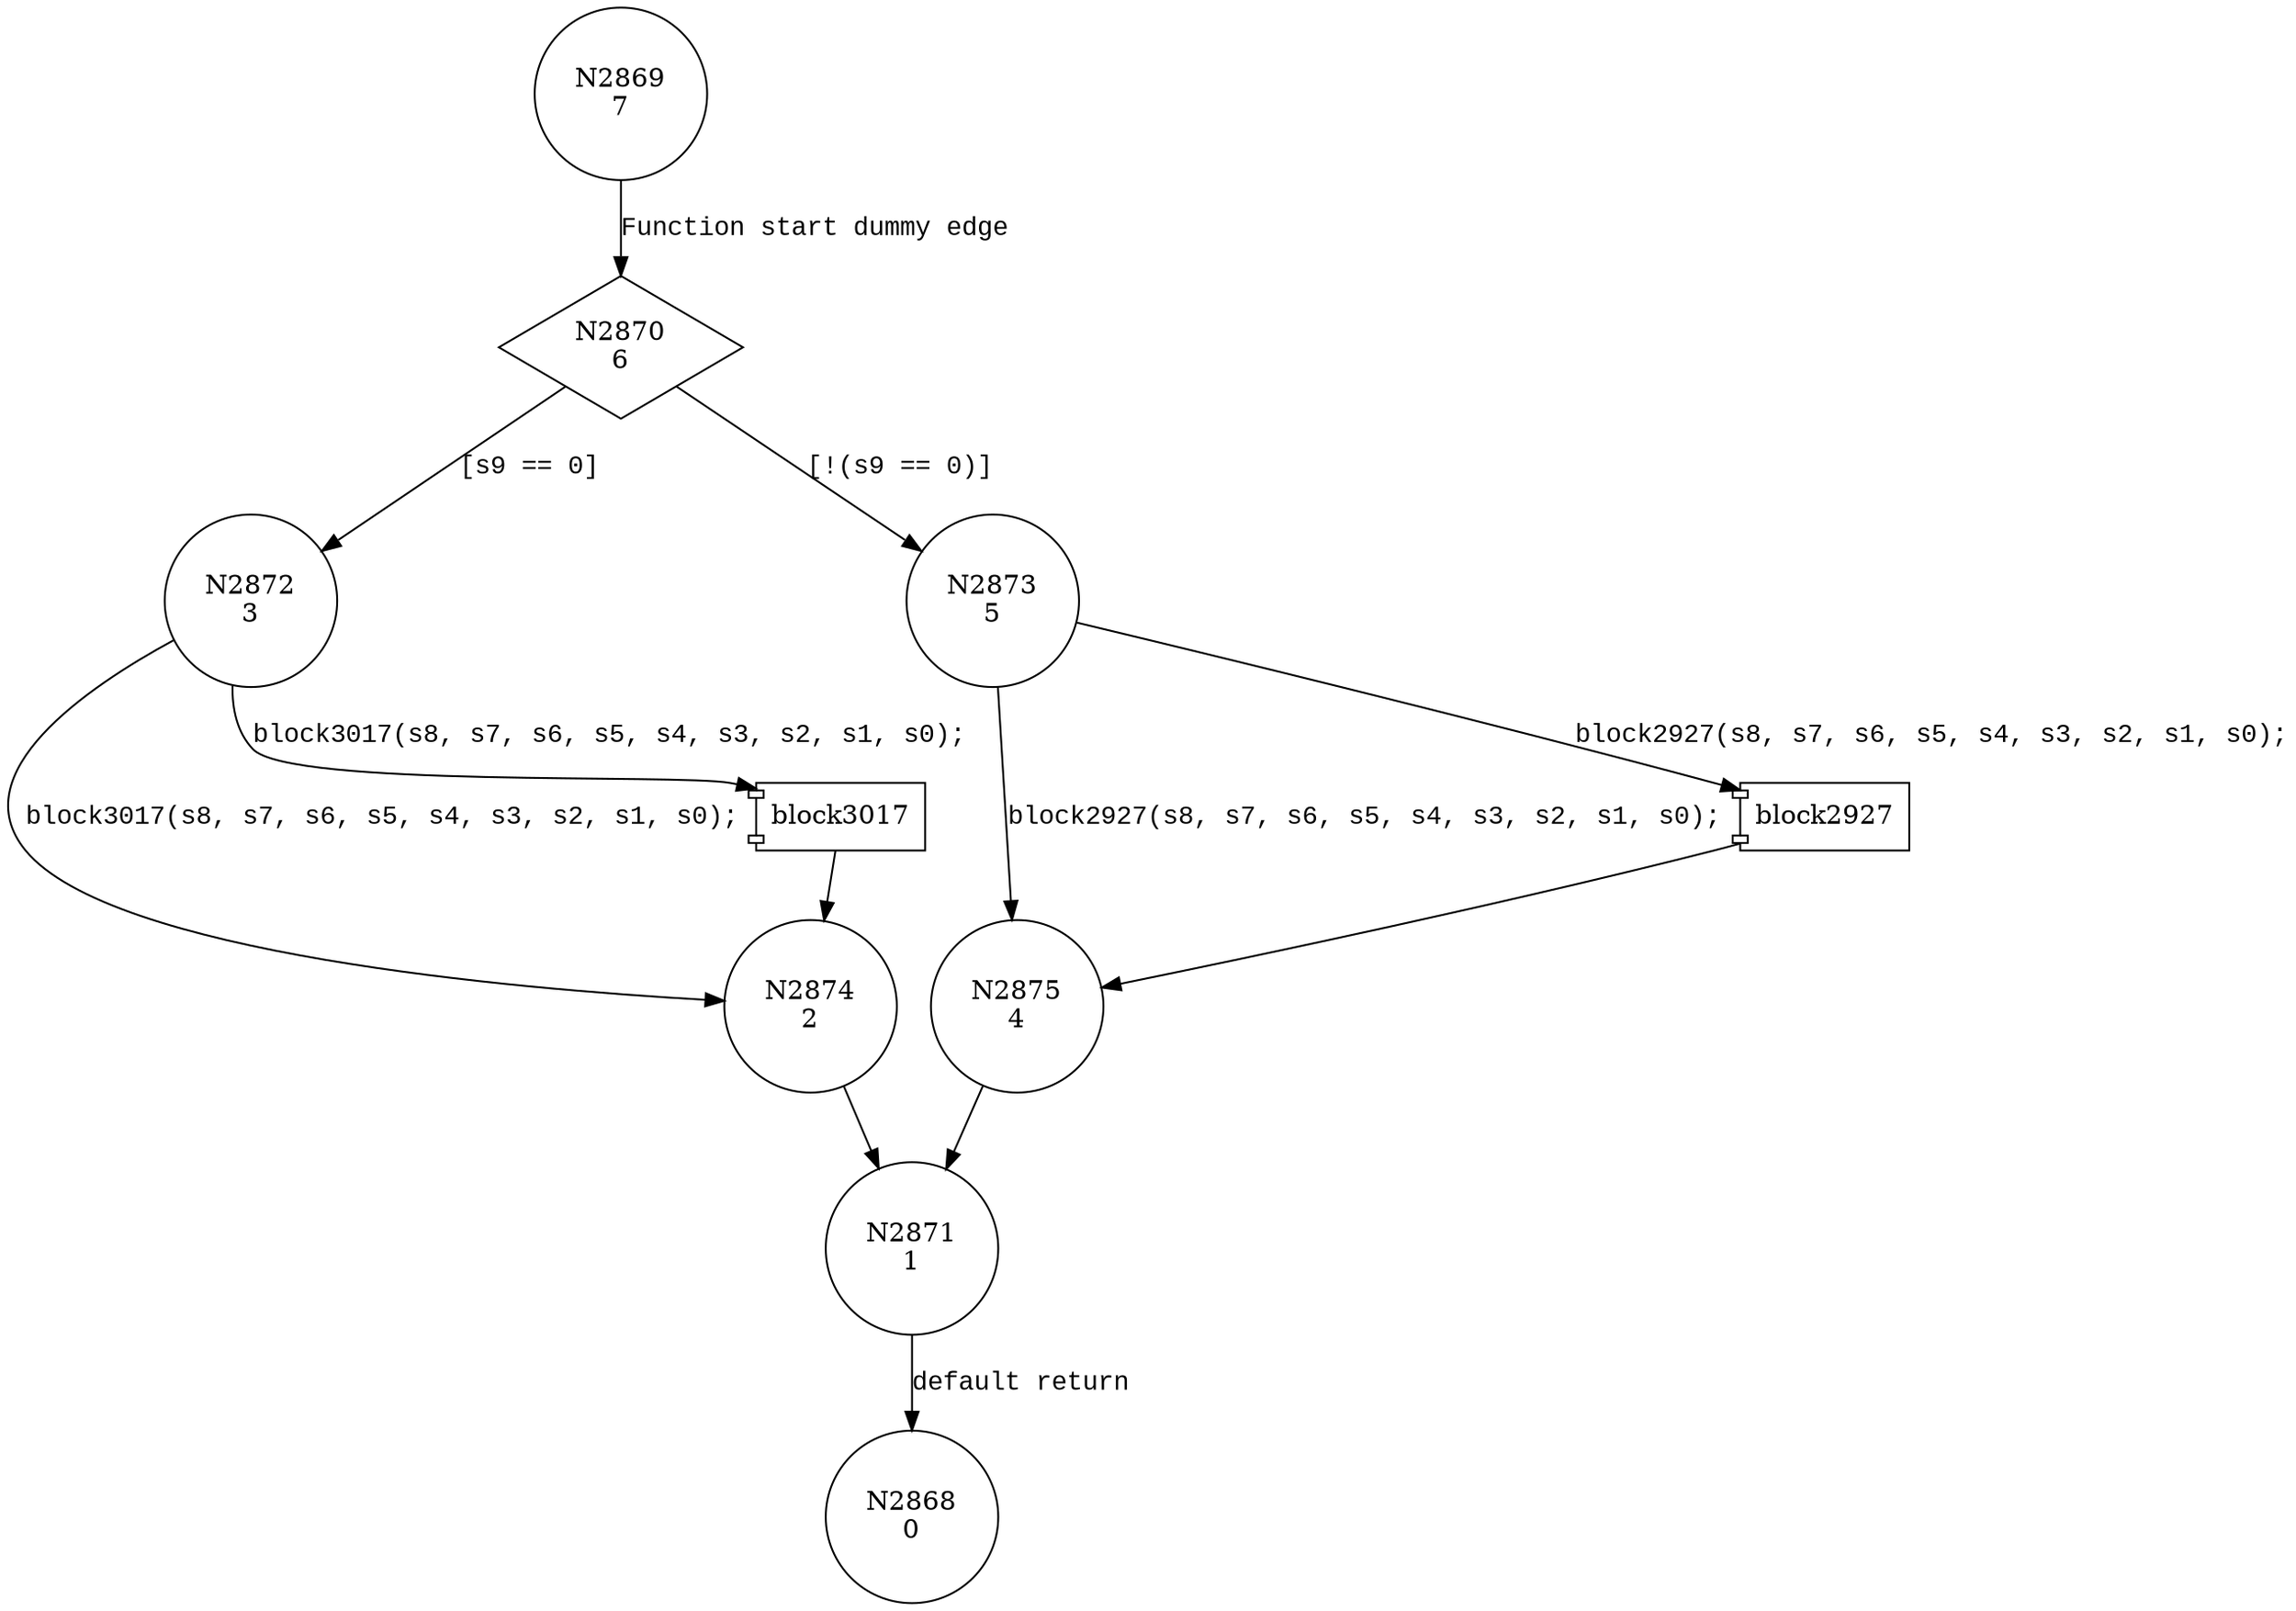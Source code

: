 digraph jump2885 {
2870 [shape="diamond" label="N2870\n6"]
2872 [shape="circle" label="N2872\n3"]
2873 [shape="circle" label="N2873\n5"]
2875 [shape="circle" label="N2875\n4"]
2871 [shape="circle" label="N2871\n1"]
2868 [shape="circle" label="N2868\n0"]
2874 [shape="circle" label="N2874\n2"]
2869 [shape="circle" label="N2869\n7"]
2870 -> 2872 [label="[s9 == 0]" fontname="Courier New"]
2870 -> 2873 [label="[!(s9 == 0)]" fontname="Courier New"]
100042 [shape="component" label="block2927"]
2873 -> 100042 [label="block2927(s8, s7, s6, s5, s4, s3, s2, s1, s0);" fontname="Courier New"]
100042 -> 2875 [label="" fontname="Courier New"]
2873 -> 2875 [label="block2927(s8, s7, s6, s5, s4, s3, s2, s1, s0);" fontname="Courier New"]
2875 -> 2871 [label="" fontname="Courier New"]
2871 -> 2868 [label="default return" fontname="Courier New"]
100043 [shape="component" label="block3017"]
2872 -> 100043 [label="block3017(s8, s7, s6, s5, s4, s3, s2, s1, s0);" fontname="Courier New"]
100043 -> 2874 [label="" fontname="Courier New"]
2872 -> 2874 [label="block3017(s8, s7, s6, s5, s4, s3, s2, s1, s0);" fontname="Courier New"]
2874 -> 2871 [label="" fontname="Courier New"]
2869 -> 2870 [label="Function start dummy edge" fontname="Courier New"]
}